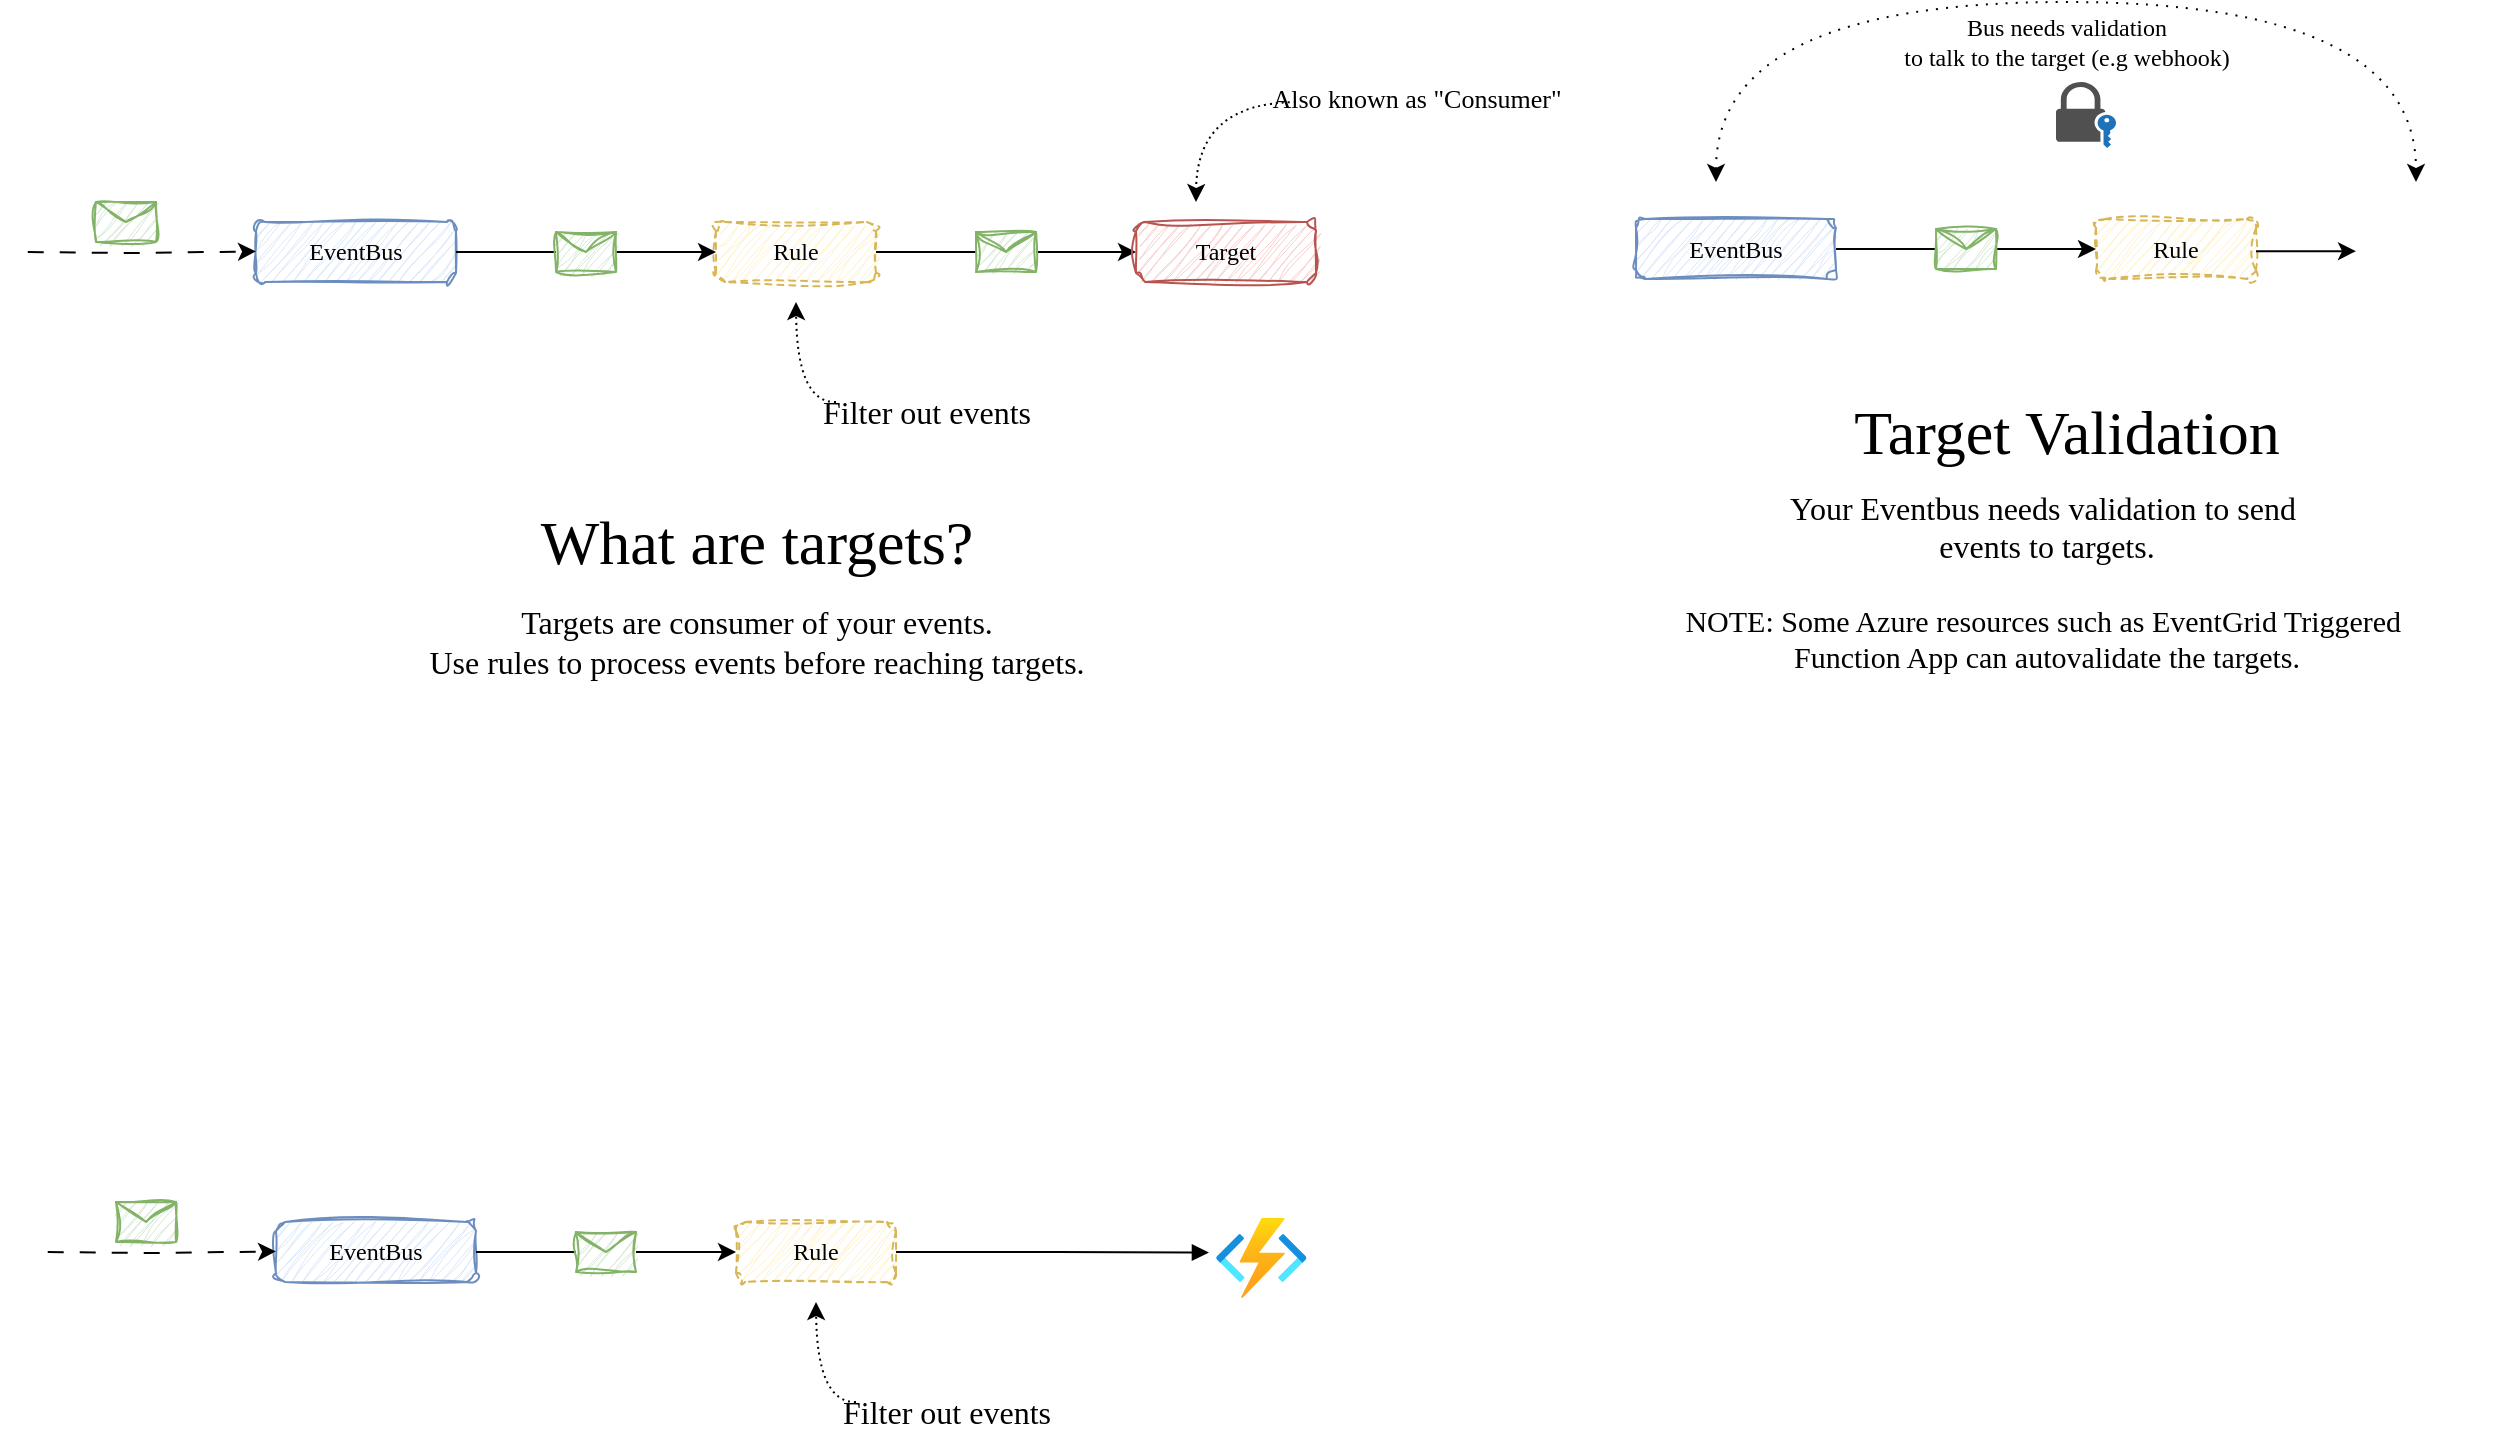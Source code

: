 <mxfile version="24.7.16">
  <diagram name="Page-1" id="GrYUF8oE6RTdTGo8shkD">
    <mxGraphModel dx="1868" dy="678" grid="1" gridSize="10" guides="1" tooltips="1" connect="1" arrows="1" fold="1" page="1" pageScale="1" pageWidth="850" pageHeight="1100" math="0" shadow="0">
      <root>
        <mxCell id="0" />
        <mxCell id="1" parent="0" />
        <mxCell id="PHdofVUeyuyEODz5zDS9-6" value="" style="edgeStyle=orthogonalEdgeStyle;rounded=0;orthogonalLoop=1;jettySize=auto;html=1;flowAnimation=0;" parent="1" source="PHdofVUeyuyEODz5zDS9-11" target="PHdofVUeyuyEODz5zDS9-2" edge="1">
          <mxGeometry relative="1" as="geometry" />
        </mxCell>
        <mxCell id="PHdofVUeyuyEODz5zDS9-1" value="&lt;font data-font-src=&quot;https://fonts.googleapis.com/css?family=Josefin+Sans&quot; face=&quot;Josefin Sans&quot;&gt;EventBus&lt;/font&gt;" style="rounded=1;whiteSpace=wrap;html=1;fillColor=#dae8fc;strokeColor=#6c8ebf;shadow=0;sketch=1;curveFitting=1;jiggle=2;" parent="1" vertex="1">
          <mxGeometry x="120" y="200" width="100" height="30" as="geometry" />
        </mxCell>
        <mxCell id="PHdofVUeyuyEODz5zDS9-5" value="" style="edgeStyle=orthogonalEdgeStyle;rounded=0;orthogonalLoop=1;jettySize=auto;html=1;flowAnimation=0;" parent="1" source="PHdofVUeyuyEODz5zDS9-13" target="PHdofVUeyuyEODz5zDS9-4" edge="1">
          <mxGeometry relative="1" as="geometry" />
        </mxCell>
        <mxCell id="PHdofVUeyuyEODz5zDS9-2" value="&lt;font face=&quot;Josefin Sans&quot;&gt;Rule&lt;/font&gt;" style="rounded=1;whiteSpace=wrap;html=1;fillColor=#fff2cc;strokeColor=#d6b656;shadow=0;sketch=1;curveFitting=1;jiggle=2;dashed=1;" parent="1" vertex="1">
          <mxGeometry x="350" y="200" width="80" height="30" as="geometry" />
        </mxCell>
        <mxCell id="PHdofVUeyuyEODz5zDS9-4" value="&lt;font data-font-src=&quot;https://fonts.googleapis.com/css?family=Josefin+Sans&quot; face=&quot;Josefin Sans&quot;&gt;Target&lt;/font&gt;" style="rounded=1;whiteSpace=wrap;html=1;fillColor=#f8cecc;strokeColor=#b85450;shadow=0;sketch=1;curveFitting=1;jiggle=2;" parent="1" vertex="1">
          <mxGeometry x="560" y="200" width="90" height="30" as="geometry" />
        </mxCell>
        <mxCell id="PHdofVUeyuyEODz5zDS9-7" value="" style="shape=message;html=1;html=1;outlineConnect=0;labelPosition=center;verticalLabelPosition=bottom;align=center;verticalAlign=top;sketch=1;curveFitting=1;jiggle=2;fillColor=#d5e8d4;strokeColor=#82b366;" parent="1" vertex="1">
          <mxGeometry x="40" y="190" width="30" height="20" as="geometry" />
        </mxCell>
        <mxCell id="PHdofVUeyuyEODz5zDS9-8" value="" style="edgeStyle=orthogonalEdgeStyle;rounded=0;orthogonalLoop=1;jettySize=auto;html=1;flowAnimation=1;" parent="1" edge="1">
          <mxGeometry relative="1" as="geometry">
            <mxPoint y="215" as="sourcePoint" />
            <mxPoint x="120" y="214.71" as="targetPoint" />
          </mxGeometry>
        </mxCell>
        <mxCell id="PHdofVUeyuyEODz5zDS9-12" value="" style="edgeStyle=orthogonalEdgeStyle;rounded=0;orthogonalLoop=1;jettySize=auto;html=1;flowAnimation=0;endArrow=none;endFill=0;" parent="1" source="PHdofVUeyuyEODz5zDS9-1" target="PHdofVUeyuyEODz5zDS9-11" edge="1">
          <mxGeometry relative="1" as="geometry">
            <mxPoint x="240" y="215" as="sourcePoint" />
            <mxPoint x="320" y="215" as="targetPoint" />
          </mxGeometry>
        </mxCell>
        <mxCell id="PHdofVUeyuyEODz5zDS9-11" value="" style="shape=message;html=1;html=1;outlineConnect=0;labelPosition=center;verticalLabelPosition=bottom;align=center;verticalAlign=top;sketch=1;curveFitting=1;jiggle=2;fillColor=#d5e8d4;strokeColor=#82b366;" parent="1" vertex="1">
          <mxGeometry x="270" y="205" width="30" height="20" as="geometry" />
        </mxCell>
        <mxCell id="PHdofVUeyuyEODz5zDS9-14" value="" style="edgeStyle=orthogonalEdgeStyle;rounded=0;orthogonalLoop=1;jettySize=auto;html=1;flowAnimation=0;endArrow=none;endFill=0;" parent="1" source="PHdofVUeyuyEODz5zDS9-2" target="PHdofVUeyuyEODz5zDS9-13" edge="1">
          <mxGeometry relative="1" as="geometry">
            <mxPoint x="430" y="215" as="sourcePoint" />
            <mxPoint x="520" y="215" as="targetPoint" />
          </mxGeometry>
        </mxCell>
        <mxCell id="PHdofVUeyuyEODz5zDS9-13" value="" style="shape=message;html=1;html=1;outlineConnect=0;labelPosition=center;verticalLabelPosition=bottom;align=center;verticalAlign=top;sketch=1;curveFitting=1;jiggle=2;fillColor=#d5e8d4;strokeColor=#82b366;" parent="1" vertex="1">
          <mxGeometry x="480" y="205" width="30" height="20" as="geometry" />
        </mxCell>
        <mxCell id="PHdofVUeyuyEODz5zDS9-17" value="&lt;font style=&quot;font-size: 16px;&quot; data-font-src=&quot;https://fonts.googleapis.com/css?family=Caveat&quot; face=&quot;Caveat&quot;&gt;Filter out events&lt;/font&gt;" style="text;html=1;align=center;verticalAlign=middle;resizable=0;points=[];autosize=1;strokeColor=none;fillColor=none;" parent="1" vertex="1">
          <mxGeometry x="400" y="280" width="110" height="30" as="geometry" />
        </mxCell>
        <mxCell id="PHdofVUeyuyEODz5zDS9-18" value="" style="endArrow=classic;html=1;rounded=0;edgeStyle=orthogonalEdgeStyle;curved=1;dashed=1;dashPattern=1 2;" parent="1" edge="1">
          <mxGeometry width="50" height="50" relative="1" as="geometry">
            <mxPoint x="410" y="290" as="sourcePoint" />
            <mxPoint x="390" y="240" as="targetPoint" />
          </mxGeometry>
        </mxCell>
        <mxCell id="PHdofVUeyuyEODz5zDS9-19" value="&lt;font style=&quot;font-size: 13px;&quot; data-font-src=&quot;https://fonts.googleapis.com/css?family=Caveat&quot; face=&quot;Caveat&quot;&gt;Also known as &quot;Consumer&quot;&lt;/font&gt;" style="text;html=1;align=center;verticalAlign=middle;resizable=0;points=[];autosize=1;strokeColor=none;fillColor=none;" parent="1" vertex="1">
          <mxGeometry x="630" y="123" width="140" height="30" as="geometry" />
        </mxCell>
        <mxCell id="PHdofVUeyuyEODz5zDS9-20" value="" style="endArrow=classic;html=1;rounded=0;edgeStyle=orthogonalEdgeStyle;curved=1;dashed=1;dashPattern=1 2;" parent="1" edge="1">
          <mxGeometry width="50" height="50" relative="1" as="geometry">
            <mxPoint x="640" y="140" as="sourcePoint" />
            <mxPoint x="590" y="190" as="targetPoint" />
          </mxGeometry>
        </mxCell>
        <mxCell id="CdSDZ0MYqv3ggpqTRvi0-1" value="" style="edgeStyle=orthogonalEdgeStyle;rounded=0;orthogonalLoop=1;jettySize=auto;html=1;flowAnimation=0;" edge="1" parent="1" source="CdSDZ0MYqv3ggpqTRvi0-7" target="CdSDZ0MYqv3ggpqTRvi0-4">
          <mxGeometry relative="1" as="geometry" />
        </mxCell>
        <mxCell id="CdSDZ0MYqv3ggpqTRvi0-2" value="&lt;font data-font-src=&quot;https://fonts.googleapis.com/css?family=Josefin+Sans&quot; face=&quot;Josefin Sans&quot;&gt;EventBus&lt;/font&gt;" style="rounded=1;whiteSpace=wrap;html=1;fillColor=#dae8fc;strokeColor=#6c8ebf;shadow=0;sketch=1;curveFitting=1;jiggle=2;" vertex="1" parent="1">
          <mxGeometry x="810" y="198.5" width="100" height="30" as="geometry" />
        </mxCell>
        <mxCell id="CdSDZ0MYqv3ggpqTRvi0-4" value="&lt;font face=&quot;Josefin Sans&quot;&gt;Rule&lt;/font&gt;" style="rounded=1;whiteSpace=wrap;html=1;fillColor=#fff2cc;strokeColor=#d6b656;shadow=0;sketch=1;curveFitting=1;jiggle=2;dashed=1;" vertex="1" parent="1">
          <mxGeometry x="1040" y="198.5" width="80" height="30" as="geometry" />
        </mxCell>
        <mxCell id="CdSDZ0MYqv3ggpqTRvi0-6" value="" style="edgeStyle=orthogonalEdgeStyle;rounded=0;orthogonalLoop=1;jettySize=auto;html=1;flowAnimation=0;endArrow=none;endFill=0;" edge="1" parent="1" source="CdSDZ0MYqv3ggpqTRvi0-2" target="CdSDZ0MYqv3ggpqTRvi0-7">
          <mxGeometry relative="1" as="geometry">
            <mxPoint x="930" y="213.5" as="sourcePoint" />
            <mxPoint x="1010" y="213.5" as="targetPoint" />
          </mxGeometry>
        </mxCell>
        <mxCell id="CdSDZ0MYqv3ggpqTRvi0-7" value="" style="shape=message;html=1;html=1;outlineConnect=0;labelPosition=center;verticalLabelPosition=bottom;align=center;verticalAlign=top;sketch=1;curveFitting=1;jiggle=2;fillColor=#d5e8d4;strokeColor=#82b366;" vertex="1" parent="1">
          <mxGeometry x="960" y="203.5" width="30" height="20" as="geometry" />
        </mxCell>
        <mxCell id="CdSDZ0MYqv3ggpqTRvi0-18" value="" style="shape=image;verticalLabelPosition=bottom;labelBackgroundColor=default;verticalAlign=top;aspect=fixed;imageAspect=0;image=https://a.slack-edge.com/80588/img/services/outgoing-webhook_512.png;" vertex="1" parent="1">
          <mxGeometry x="1170" y="182.5" width="62" height="62" as="geometry" />
        </mxCell>
        <mxCell id="CdSDZ0MYqv3ggpqTRvi0-26" value="" style="edgeStyle=orthogonalEdgeStyle;rounded=0;orthogonalLoop=1;jettySize=auto;html=1;flowAnimation=0;" edge="1" parent="1">
          <mxGeometry relative="1" as="geometry">
            <mxPoint x="1120" y="214.58" as="sourcePoint" />
            <mxPoint x="1170" y="214.58" as="targetPoint" />
          </mxGeometry>
        </mxCell>
        <mxCell id="CdSDZ0MYqv3ggpqTRvi0-27" value="" style="endArrow=classic;startArrow=classic;html=1;rounded=0;edgeStyle=orthogonalEdgeStyle;curved=1;dashed=1;dashPattern=1 4;" edge="1" parent="1">
          <mxGeometry width="50" height="50" relative="1" as="geometry">
            <mxPoint x="850" y="180" as="sourcePoint" />
            <mxPoint x="1200" y="180" as="targetPoint" />
            <Array as="points">
              <mxPoint x="850" y="90" />
              <mxPoint x="1200" y="90" />
            </Array>
          </mxGeometry>
        </mxCell>
        <mxCell id="CdSDZ0MYqv3ggpqTRvi0-31" value="" style="pointerEvents=1;shadow=0;dashed=0;html=1;strokeColor=none;fillColor=#505050;labelPosition=center;verticalLabelPosition=bottom;verticalAlign=top;outlineConnect=0;align=center;shape=mxgraph.office.security.lock_with_key_security_blue;" vertex="1" parent="1">
          <mxGeometry x="1020" y="130" width="30" height="33" as="geometry" />
        </mxCell>
        <mxCell id="CdSDZ0MYqv3ggpqTRvi0-33" value="Bus needs validation&lt;div&gt;to talk to the target (e.g webhook)&lt;/div&gt;" style="text;html=1;align=center;verticalAlign=middle;resizable=0;points=[];autosize=1;strokeColor=none;fillColor=none;fontFamily=Josefin Sans;fontSource=https%3A%2F%2Ffonts.googleapis.com%2Fcss%3Ffamily%3DJosefin%2BSans;" vertex="1" parent="1">
          <mxGeometry x="920" y="90" width="210" height="40" as="geometry" />
        </mxCell>
        <mxCell id="CdSDZ0MYqv3ggpqTRvi0-36" value="What are targets?" style="text;html=1;align=center;verticalAlign=middle;resizable=0;points=[];autosize=1;strokeColor=none;fillColor=none;fontFamily=Josefin Sans;fontSource=https%3A%2F%2Ffonts.googleapis.com%2Fcss%3Ffamily%3DJosefin%2BSans;fontSize=31;" vertex="1" parent="1">
          <mxGeometry x="230" y="335" width="280" height="50" as="geometry" />
        </mxCell>
        <mxCell id="CdSDZ0MYqv3ggpqTRvi0-37" value="Targets are consumer of your events.&lt;div style=&quot;font-size: 16px;&quot;&gt;Use rules to process events before reaching targets.&lt;/div&gt;" style="text;html=1;align=center;verticalAlign=middle;resizable=0;points=[];autosize=1;strokeColor=none;fillColor=none;fontFamily=Poppins;fontSource=https%3A%2F%2Ffonts.googleapis.com%2Fcss%3Ffamily%3DPoppins;fontSize=16;" vertex="1" parent="1">
          <mxGeometry x="150" y="385" width="440" height="50" as="geometry" />
        </mxCell>
        <mxCell id="CdSDZ0MYqv3ggpqTRvi0-38" value="Target Validation" style="text;html=1;align=center;verticalAlign=middle;resizable=0;points=[];autosize=1;strokeColor=none;fillColor=none;fontFamily=Josefin Sans;fontSource=https%3A%2F%2Ffonts.googleapis.com%2Fcss%3Ffamily%3DJosefin%2BSans;fontSize=31;" vertex="1" parent="1">
          <mxGeometry x="890" y="280" width="270" height="50" as="geometry" />
        </mxCell>
        <mxCell id="CdSDZ0MYqv3ggpqTRvi0-41" value="Your Eventbus needs validation to send&amp;nbsp;&lt;div&gt;events to targets.&lt;/div&gt;&lt;div&gt;&lt;br&gt;&lt;/div&gt;&lt;div style=&quot;font-size: 15px;&quot;&gt;&lt;font style=&quot;font-size: 15px;&quot; face=&quot;Poppins&quot; data-font-src=&quot;https://fonts.googleapis.com/css?family=Poppins&quot;&gt;NOTE: Some Azure resources such as EventGrid Triggered&amp;nbsp;&lt;/font&gt;&lt;/div&gt;&lt;div style=&quot;font-size: 15px;&quot;&gt;&lt;font style=&quot;font-size: 15px;&quot; face=&quot;Poppins&quot; data-font-src=&quot;https://fonts.googleapis.com/css?family=Poppins&quot;&gt;Function App&amp;nbsp;&lt;span style=&quot;background-color: initial;&quot;&gt;can autovalidate the targets.&lt;/span&gt;&lt;/font&gt;&lt;/div&gt;" style="text;html=1;align=center;verticalAlign=middle;resizable=0;points=[];autosize=1;strokeColor=none;fillColor=none;fontFamily=Poppins;fontSource=https%3A%2F%2Ffonts.googleapis.com%2Fcss%3Ffamily%3DPoppins;fontSize=16;" vertex="1" parent="1">
          <mxGeometry x="790" y="325" width="450" height="110" as="geometry" />
        </mxCell>
        <mxCell id="CdSDZ0MYqv3ggpqTRvi0-42" value="" style="edgeStyle=orthogonalEdgeStyle;rounded=0;orthogonalLoop=1;jettySize=auto;html=1;flowAnimation=0;" edge="1" parent="1" source="CdSDZ0MYqv3ggpqTRvi0-48" target="CdSDZ0MYqv3ggpqTRvi0-44">
          <mxGeometry relative="1" as="geometry" />
        </mxCell>
        <mxCell id="CdSDZ0MYqv3ggpqTRvi0-43" value="&lt;font data-font-src=&quot;https://fonts.googleapis.com/css?family=Josefin+Sans&quot; face=&quot;Josefin Sans&quot;&gt;EventBus&lt;/font&gt;" style="rounded=1;whiteSpace=wrap;html=1;fillColor=#dae8fc;strokeColor=#6c8ebf;shadow=0;sketch=1;curveFitting=1;jiggle=2;" vertex="1" parent="1">
          <mxGeometry x="130" y="700" width="100" height="30" as="geometry" />
        </mxCell>
        <mxCell id="CdSDZ0MYqv3ggpqTRvi0-44" value="&lt;font face=&quot;Josefin Sans&quot;&gt;Rule&lt;/font&gt;" style="rounded=1;whiteSpace=wrap;html=1;fillColor=#fff2cc;strokeColor=#d6b656;shadow=0;sketch=1;curveFitting=1;jiggle=2;dashed=1;" vertex="1" parent="1">
          <mxGeometry x="360" y="700" width="80" height="30" as="geometry" />
        </mxCell>
        <mxCell id="CdSDZ0MYqv3ggpqTRvi0-45" value="" style="shape=message;html=1;html=1;outlineConnect=0;labelPosition=center;verticalLabelPosition=bottom;align=center;verticalAlign=top;sketch=1;curveFitting=1;jiggle=2;fillColor=#d5e8d4;strokeColor=#82b366;" vertex="1" parent="1">
          <mxGeometry x="50" y="690" width="30" height="20" as="geometry" />
        </mxCell>
        <mxCell id="CdSDZ0MYqv3ggpqTRvi0-46" value="" style="edgeStyle=orthogonalEdgeStyle;rounded=0;orthogonalLoop=1;jettySize=auto;html=1;flowAnimation=1;" edge="1" parent="1">
          <mxGeometry relative="1" as="geometry">
            <mxPoint x="10" y="715" as="sourcePoint" />
            <mxPoint x="130" y="714.71" as="targetPoint" />
          </mxGeometry>
        </mxCell>
        <mxCell id="CdSDZ0MYqv3ggpqTRvi0-47" value="" style="edgeStyle=orthogonalEdgeStyle;rounded=0;orthogonalLoop=1;jettySize=auto;html=1;flowAnimation=0;endArrow=none;endFill=0;" edge="1" parent="1" source="CdSDZ0MYqv3ggpqTRvi0-43" target="CdSDZ0MYqv3ggpqTRvi0-48">
          <mxGeometry relative="1" as="geometry">
            <mxPoint x="250" y="715" as="sourcePoint" />
            <mxPoint x="330" y="715" as="targetPoint" />
          </mxGeometry>
        </mxCell>
        <mxCell id="CdSDZ0MYqv3ggpqTRvi0-48" value="" style="shape=message;html=1;html=1;outlineConnect=0;labelPosition=center;verticalLabelPosition=bottom;align=center;verticalAlign=top;sketch=1;curveFitting=1;jiggle=2;fillColor=#d5e8d4;strokeColor=#82b366;" vertex="1" parent="1">
          <mxGeometry x="280" y="705" width="30" height="20" as="geometry" />
        </mxCell>
        <mxCell id="CdSDZ0MYqv3ggpqTRvi0-49" value="" style="edgeStyle=orthogonalEdgeStyle;rounded=0;orthogonalLoop=1;jettySize=auto;html=1;flowAnimation=0;endArrow=block;endFill=1;entryX=-0.078;entryY=0.432;entryDx=0;entryDy=0;entryPerimeter=0;" edge="1" parent="1" source="CdSDZ0MYqv3ggpqTRvi0-44" target="CdSDZ0MYqv3ggpqTRvi0-53">
          <mxGeometry relative="1" as="geometry">
            <mxPoint x="440" y="715" as="sourcePoint" />
            <mxPoint x="490" y="715" as="targetPoint" />
          </mxGeometry>
        </mxCell>
        <mxCell id="CdSDZ0MYqv3ggpqTRvi0-51" value="&lt;font style=&quot;font-size: 16px;&quot; data-font-src=&quot;https://fonts.googleapis.com/css?family=Caveat&quot; face=&quot;Caveat&quot;&gt;Filter out events&lt;/font&gt;" style="text;html=1;align=center;verticalAlign=middle;resizable=0;points=[];autosize=1;strokeColor=none;fillColor=none;" vertex="1" parent="1">
          <mxGeometry x="410" y="780" width="110" height="30" as="geometry" />
        </mxCell>
        <mxCell id="CdSDZ0MYqv3ggpqTRvi0-52" value="" style="endArrow=classic;html=1;rounded=0;edgeStyle=orthogonalEdgeStyle;curved=1;dashed=1;dashPattern=1 2;" edge="1" parent="1">
          <mxGeometry width="50" height="50" relative="1" as="geometry">
            <mxPoint x="420" y="790" as="sourcePoint" />
            <mxPoint x="400" y="740" as="targetPoint" />
          </mxGeometry>
        </mxCell>
        <mxCell id="CdSDZ0MYqv3ggpqTRvi0-53" value="" style="image;aspect=fixed;html=1;points=[];align=center;fontSize=12;image=img/lib/azure2/iot/Function_Apps.svg;" vertex="1" parent="1">
          <mxGeometry x="600" y="698" width="45.33" height="40" as="geometry" />
        </mxCell>
      </root>
    </mxGraphModel>
  </diagram>
</mxfile>
